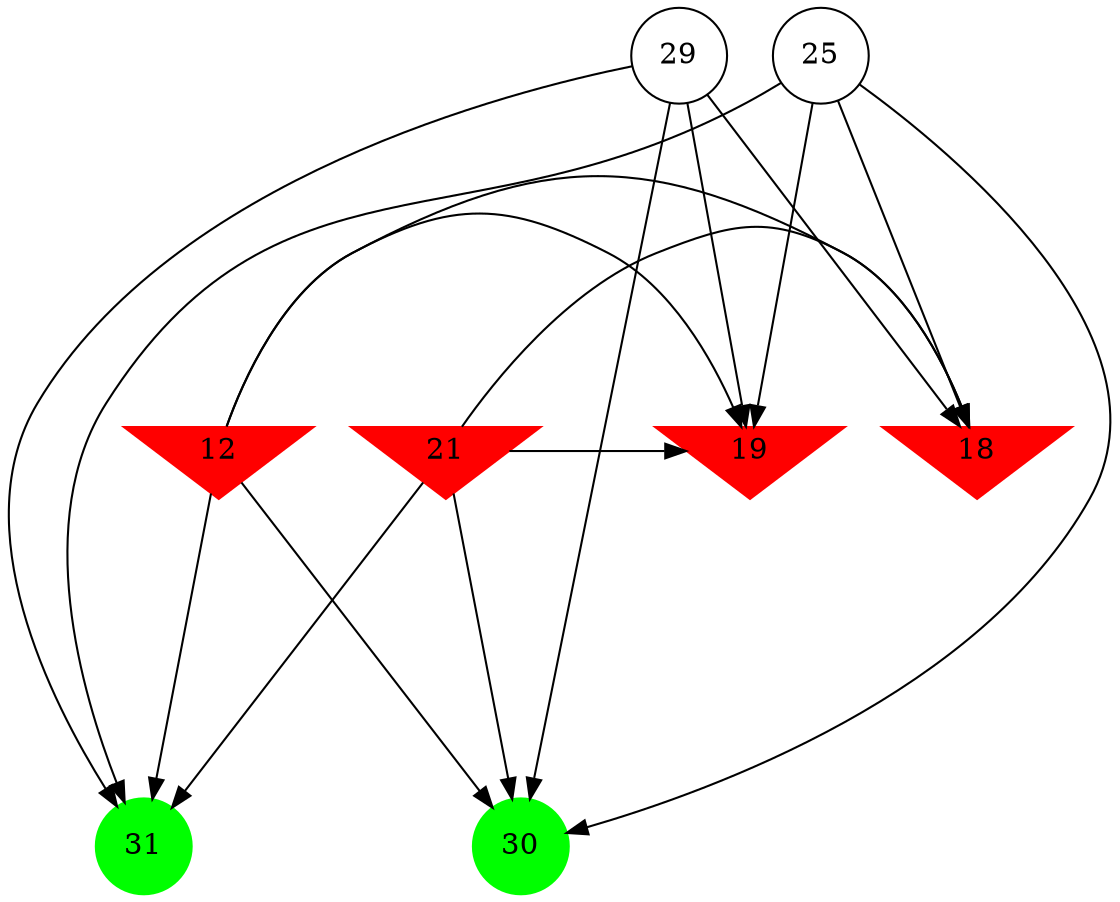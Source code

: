 digraph brain {
	ranksep=2.0;
	12 [shape=invtriangle,style=filled,color=red];
	18 [shape=invtriangle,style=filled,color=red];
	19 [shape=invtriangle,style=filled,color=red];
	21 [shape=invtriangle,style=filled,color=red];
	25 [shape=circle,color=black];
	29 [shape=circle,color=black];
	30 [shape=circle,style=filled,color=green];
	31 [shape=circle,style=filled,color=green];
	29	->	19;
	29	->	18;
	29	->	30;
	29	->	31;
	25	->	19;
	25	->	18;
	25	->	30;
	25	->	31;
	12	->	19;
	12	->	18;
	12	->	30;
	12	->	31;
	21	->	19;
	21	->	18;
	21	->	30;
	21	->	31;
	{ rank=same; 12; 18; 19; 21; }
	{ rank=same; 25; 29; }
	{ rank=same; 30; 31; }
}
